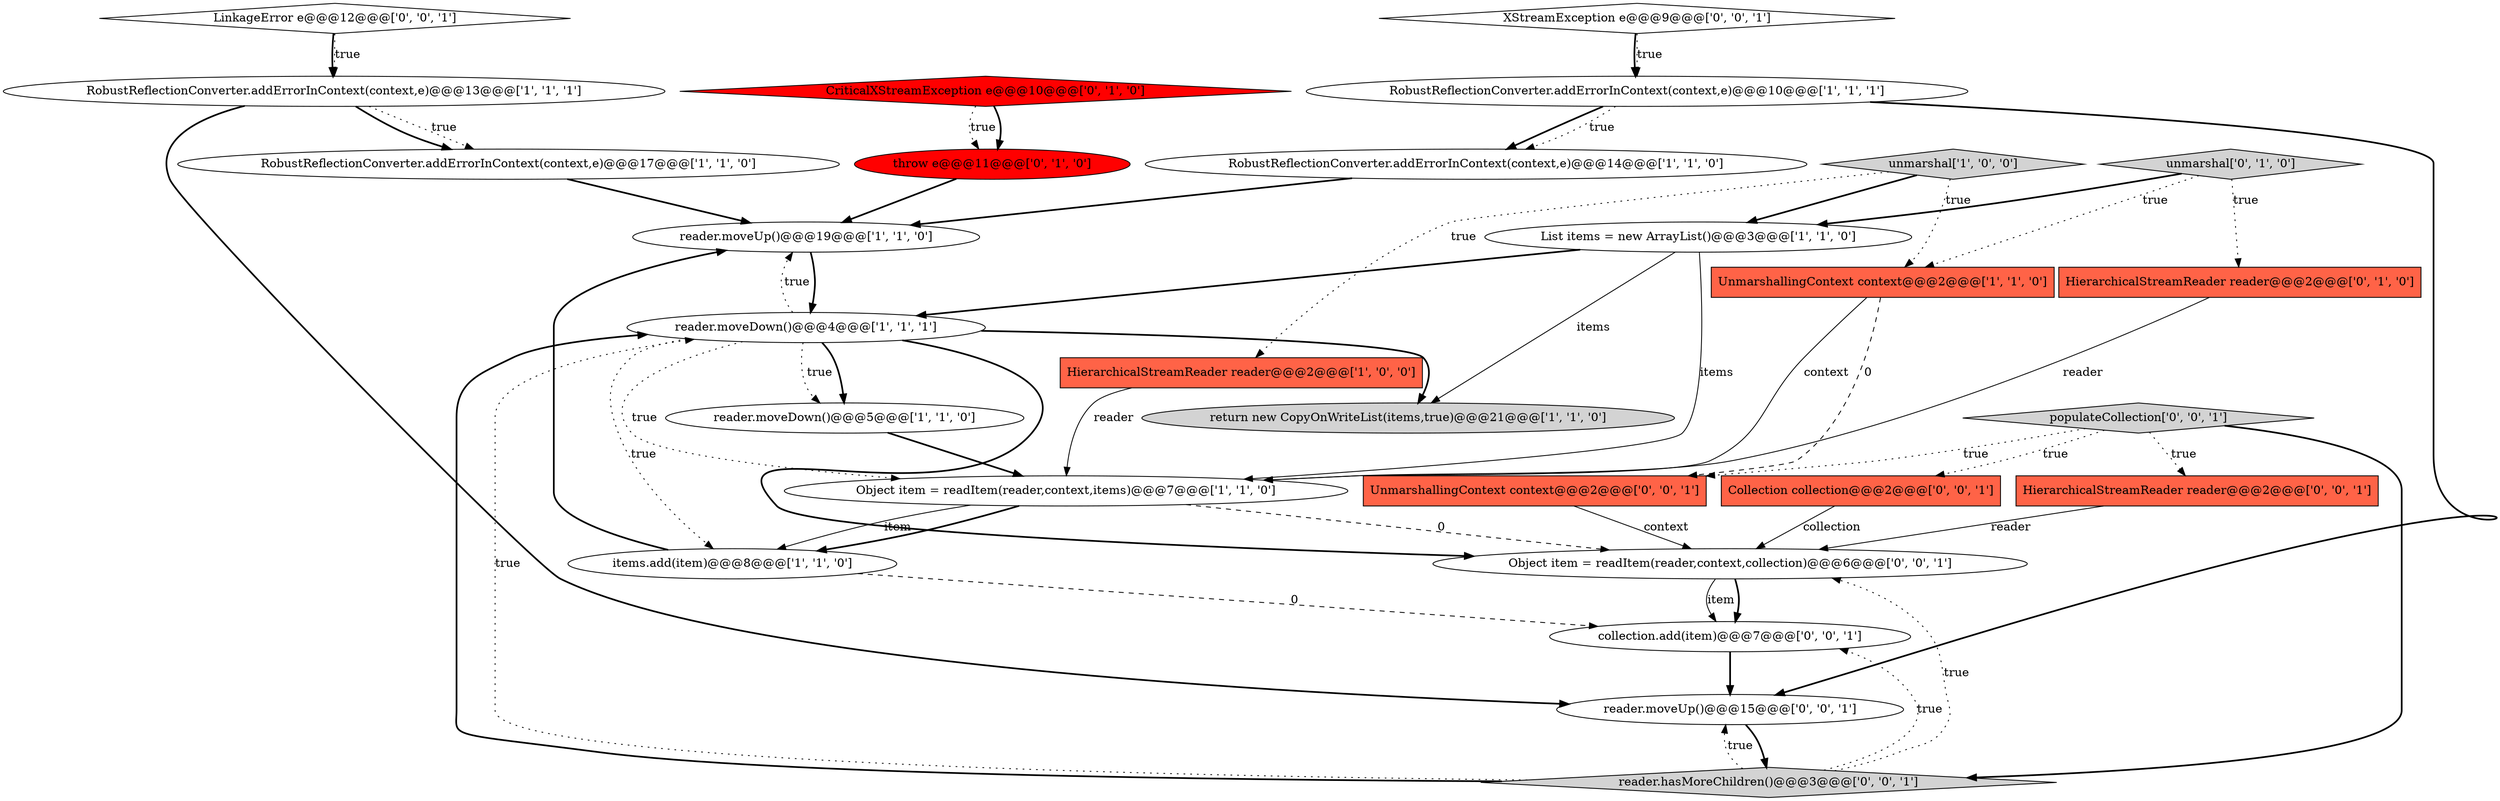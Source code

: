 digraph {
6 [style = filled, label = "RobustReflectionConverter.addErrorInContext(context,e)@@@13@@@['1', '1', '1']", fillcolor = white, shape = ellipse image = "AAA0AAABBB1BBB"];
11 [style = filled, label = "reader.moveDown()@@@5@@@['1', '1', '0']", fillcolor = white, shape = ellipse image = "AAA0AAABBB1BBB"];
14 [style = filled, label = "CriticalXStreamException e@@@10@@@['0', '1', '0']", fillcolor = red, shape = diamond image = "AAA1AAABBB2BBB"];
2 [style = filled, label = "reader.moveUp()@@@19@@@['1', '1', '0']", fillcolor = white, shape = ellipse image = "AAA0AAABBB1BBB"];
19 [style = filled, label = "LinkageError e@@@12@@@['0', '0', '1']", fillcolor = white, shape = diamond image = "AAA0AAABBB3BBB"];
25 [style = filled, label = "Object item = readItem(reader,context,collection)@@@6@@@['0', '0', '1']", fillcolor = white, shape = ellipse image = "AAA0AAABBB3BBB"];
5 [style = filled, label = "HierarchicalStreamReader reader@@@2@@@['1', '0', '0']", fillcolor = tomato, shape = box image = "AAA0AAABBB1BBB"];
17 [style = filled, label = "HierarchicalStreamReader reader@@@2@@@['0', '1', '0']", fillcolor = tomato, shape = box image = "AAA0AAABBB2BBB"];
12 [style = filled, label = "unmarshal['1', '0', '0']", fillcolor = lightgray, shape = diamond image = "AAA0AAABBB1BBB"];
0 [style = filled, label = "Object item = readItem(reader,context,items)@@@7@@@['1', '1', '0']", fillcolor = white, shape = ellipse image = "AAA0AAABBB1BBB"];
24 [style = filled, label = "XStreamException e@@@9@@@['0', '0', '1']", fillcolor = white, shape = diamond image = "AAA0AAABBB3BBB"];
3 [style = filled, label = "List items = new ArrayList()@@@3@@@['1', '1', '0']", fillcolor = white, shape = ellipse image = "AAA0AAABBB1BBB"];
9 [style = filled, label = "return new CopyOnWriteList(items,true)@@@21@@@['1', '1', '0']", fillcolor = lightgray, shape = ellipse image = "AAA0AAABBB1BBB"];
23 [style = filled, label = "Collection collection@@@2@@@['0', '0', '1']", fillcolor = tomato, shape = box image = "AAA0AAABBB3BBB"];
8 [style = filled, label = "UnmarshallingContext context@@@2@@@['1', '1', '0']", fillcolor = tomato, shape = box image = "AAA0AAABBB1BBB"];
10 [style = filled, label = "RobustReflectionConverter.addErrorInContext(context,e)@@@14@@@['1', '1', '0']", fillcolor = white, shape = ellipse image = "AAA0AAABBB1BBB"];
1 [style = filled, label = "reader.moveDown()@@@4@@@['1', '1', '1']", fillcolor = white, shape = ellipse image = "AAA0AAABBB1BBB"];
26 [style = filled, label = "collection.add(item)@@@7@@@['0', '0', '1']", fillcolor = white, shape = ellipse image = "AAA0AAABBB3BBB"];
7 [style = filled, label = "RobustReflectionConverter.addErrorInContext(context,e)@@@17@@@['1', '1', '0']", fillcolor = white, shape = ellipse image = "AAA0AAABBB1BBB"];
15 [style = filled, label = "unmarshal['0', '1', '0']", fillcolor = lightgray, shape = diamond image = "AAA0AAABBB2BBB"];
13 [style = filled, label = "RobustReflectionConverter.addErrorInContext(context,e)@@@10@@@['1', '1', '1']", fillcolor = white, shape = ellipse image = "AAA0AAABBB1BBB"];
18 [style = filled, label = "HierarchicalStreamReader reader@@@2@@@['0', '0', '1']", fillcolor = tomato, shape = box image = "AAA0AAABBB3BBB"];
4 [style = filled, label = "items.add(item)@@@8@@@['1', '1', '0']", fillcolor = white, shape = ellipse image = "AAA0AAABBB1BBB"];
20 [style = filled, label = "populateCollection['0', '0', '1']", fillcolor = lightgray, shape = diamond image = "AAA0AAABBB3BBB"];
22 [style = filled, label = "reader.moveUp()@@@15@@@['0', '0', '1']", fillcolor = white, shape = ellipse image = "AAA0AAABBB3BBB"];
27 [style = filled, label = "UnmarshallingContext context@@@2@@@['0', '0', '1']", fillcolor = tomato, shape = box image = "AAA0AAABBB3BBB"];
21 [style = filled, label = "reader.hasMoreChildren()@@@3@@@['0', '0', '1']", fillcolor = lightgray, shape = diamond image = "AAA0AAABBB3BBB"];
16 [style = filled, label = "throw e@@@11@@@['0', '1', '0']", fillcolor = red, shape = ellipse image = "AAA1AAABBB2BBB"];
14->16 [style = bold, label=""];
13->10 [style = bold, label=""];
27->25 [style = solid, label="context"];
3->0 [style = solid, label="items"];
3->1 [style = bold, label=""];
21->1 [style = dotted, label="true"];
0->4 [style = solid, label="item"];
6->22 [style = bold, label=""];
23->25 [style = solid, label="collection"];
2->1 [style = bold, label=""];
8->0 [style = solid, label="context"];
12->8 [style = dotted, label="true"];
1->11 [style = dotted, label="true"];
22->21 [style = bold, label=""];
20->27 [style = dotted, label="true"];
21->22 [style = dotted, label="true"];
1->4 [style = dotted, label="true"];
4->2 [style = bold, label=""];
4->26 [style = dashed, label="0"];
16->2 [style = bold, label=""];
15->3 [style = bold, label=""];
19->6 [style = bold, label=""];
13->10 [style = dotted, label="true"];
1->9 [style = bold, label=""];
26->22 [style = bold, label=""];
1->11 [style = bold, label=""];
20->21 [style = bold, label=""];
18->25 [style = solid, label="reader"];
14->16 [style = dotted, label="true"];
15->17 [style = dotted, label="true"];
17->0 [style = solid, label="reader"];
21->25 [style = dotted, label="true"];
11->0 [style = bold, label=""];
15->8 [style = dotted, label="true"];
0->25 [style = dashed, label="0"];
21->26 [style = dotted, label="true"];
12->5 [style = dotted, label="true"];
0->4 [style = bold, label=""];
7->2 [style = bold, label=""];
21->1 [style = bold, label=""];
25->26 [style = bold, label=""];
20->23 [style = dotted, label="true"];
6->7 [style = dotted, label="true"];
20->18 [style = dotted, label="true"];
8->27 [style = dashed, label="0"];
10->2 [style = bold, label=""];
12->3 [style = bold, label=""];
5->0 [style = solid, label="reader"];
13->22 [style = bold, label=""];
1->0 [style = dotted, label="true"];
19->6 [style = dotted, label="true"];
6->7 [style = bold, label=""];
1->2 [style = dotted, label="true"];
3->9 [style = solid, label="items"];
25->26 [style = solid, label="item"];
1->25 [style = bold, label=""];
24->13 [style = bold, label=""];
24->13 [style = dotted, label="true"];
}
